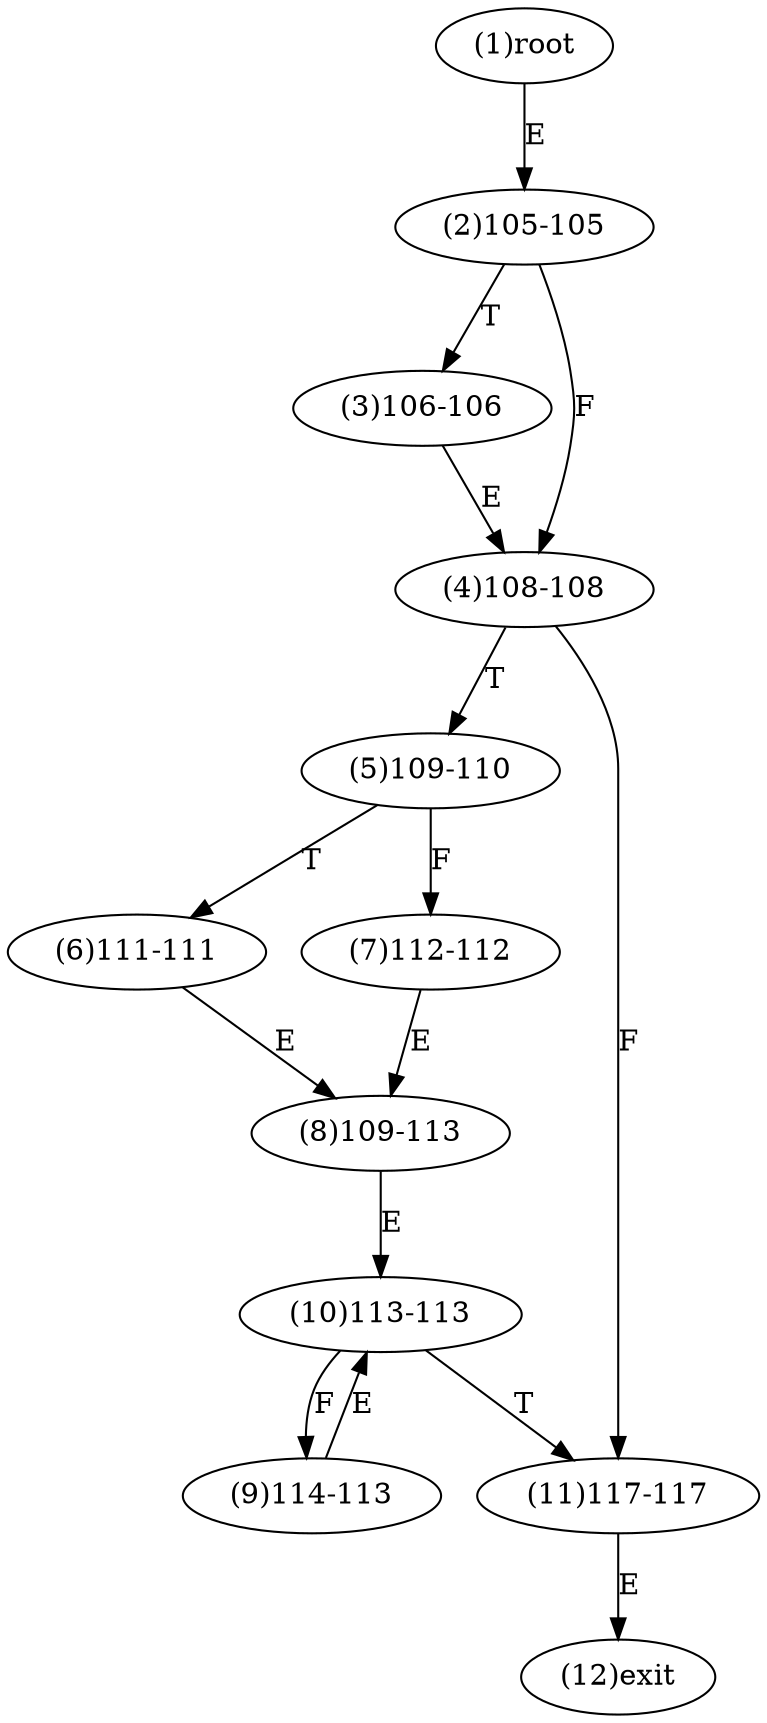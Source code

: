 digraph "" { 
1[ label="(1)root"];
2[ label="(2)105-105"];
3[ label="(3)106-106"];
4[ label="(4)108-108"];
5[ label="(5)109-110"];
6[ label="(6)111-111"];
7[ label="(7)112-112"];
8[ label="(8)109-113"];
9[ label="(9)114-113"];
10[ label="(10)113-113"];
11[ label="(11)117-117"];
12[ label="(12)exit"];
1->2[ label="E"];
2->4[ label="F"];
2->3[ label="T"];
3->4[ label="E"];
4->11[ label="F"];
4->5[ label="T"];
5->7[ label="F"];
5->6[ label="T"];
6->8[ label="E"];
7->8[ label="E"];
8->10[ label="E"];
9->10[ label="E"];
10->9[ label="F"];
10->11[ label="T"];
11->12[ label="E"];
}